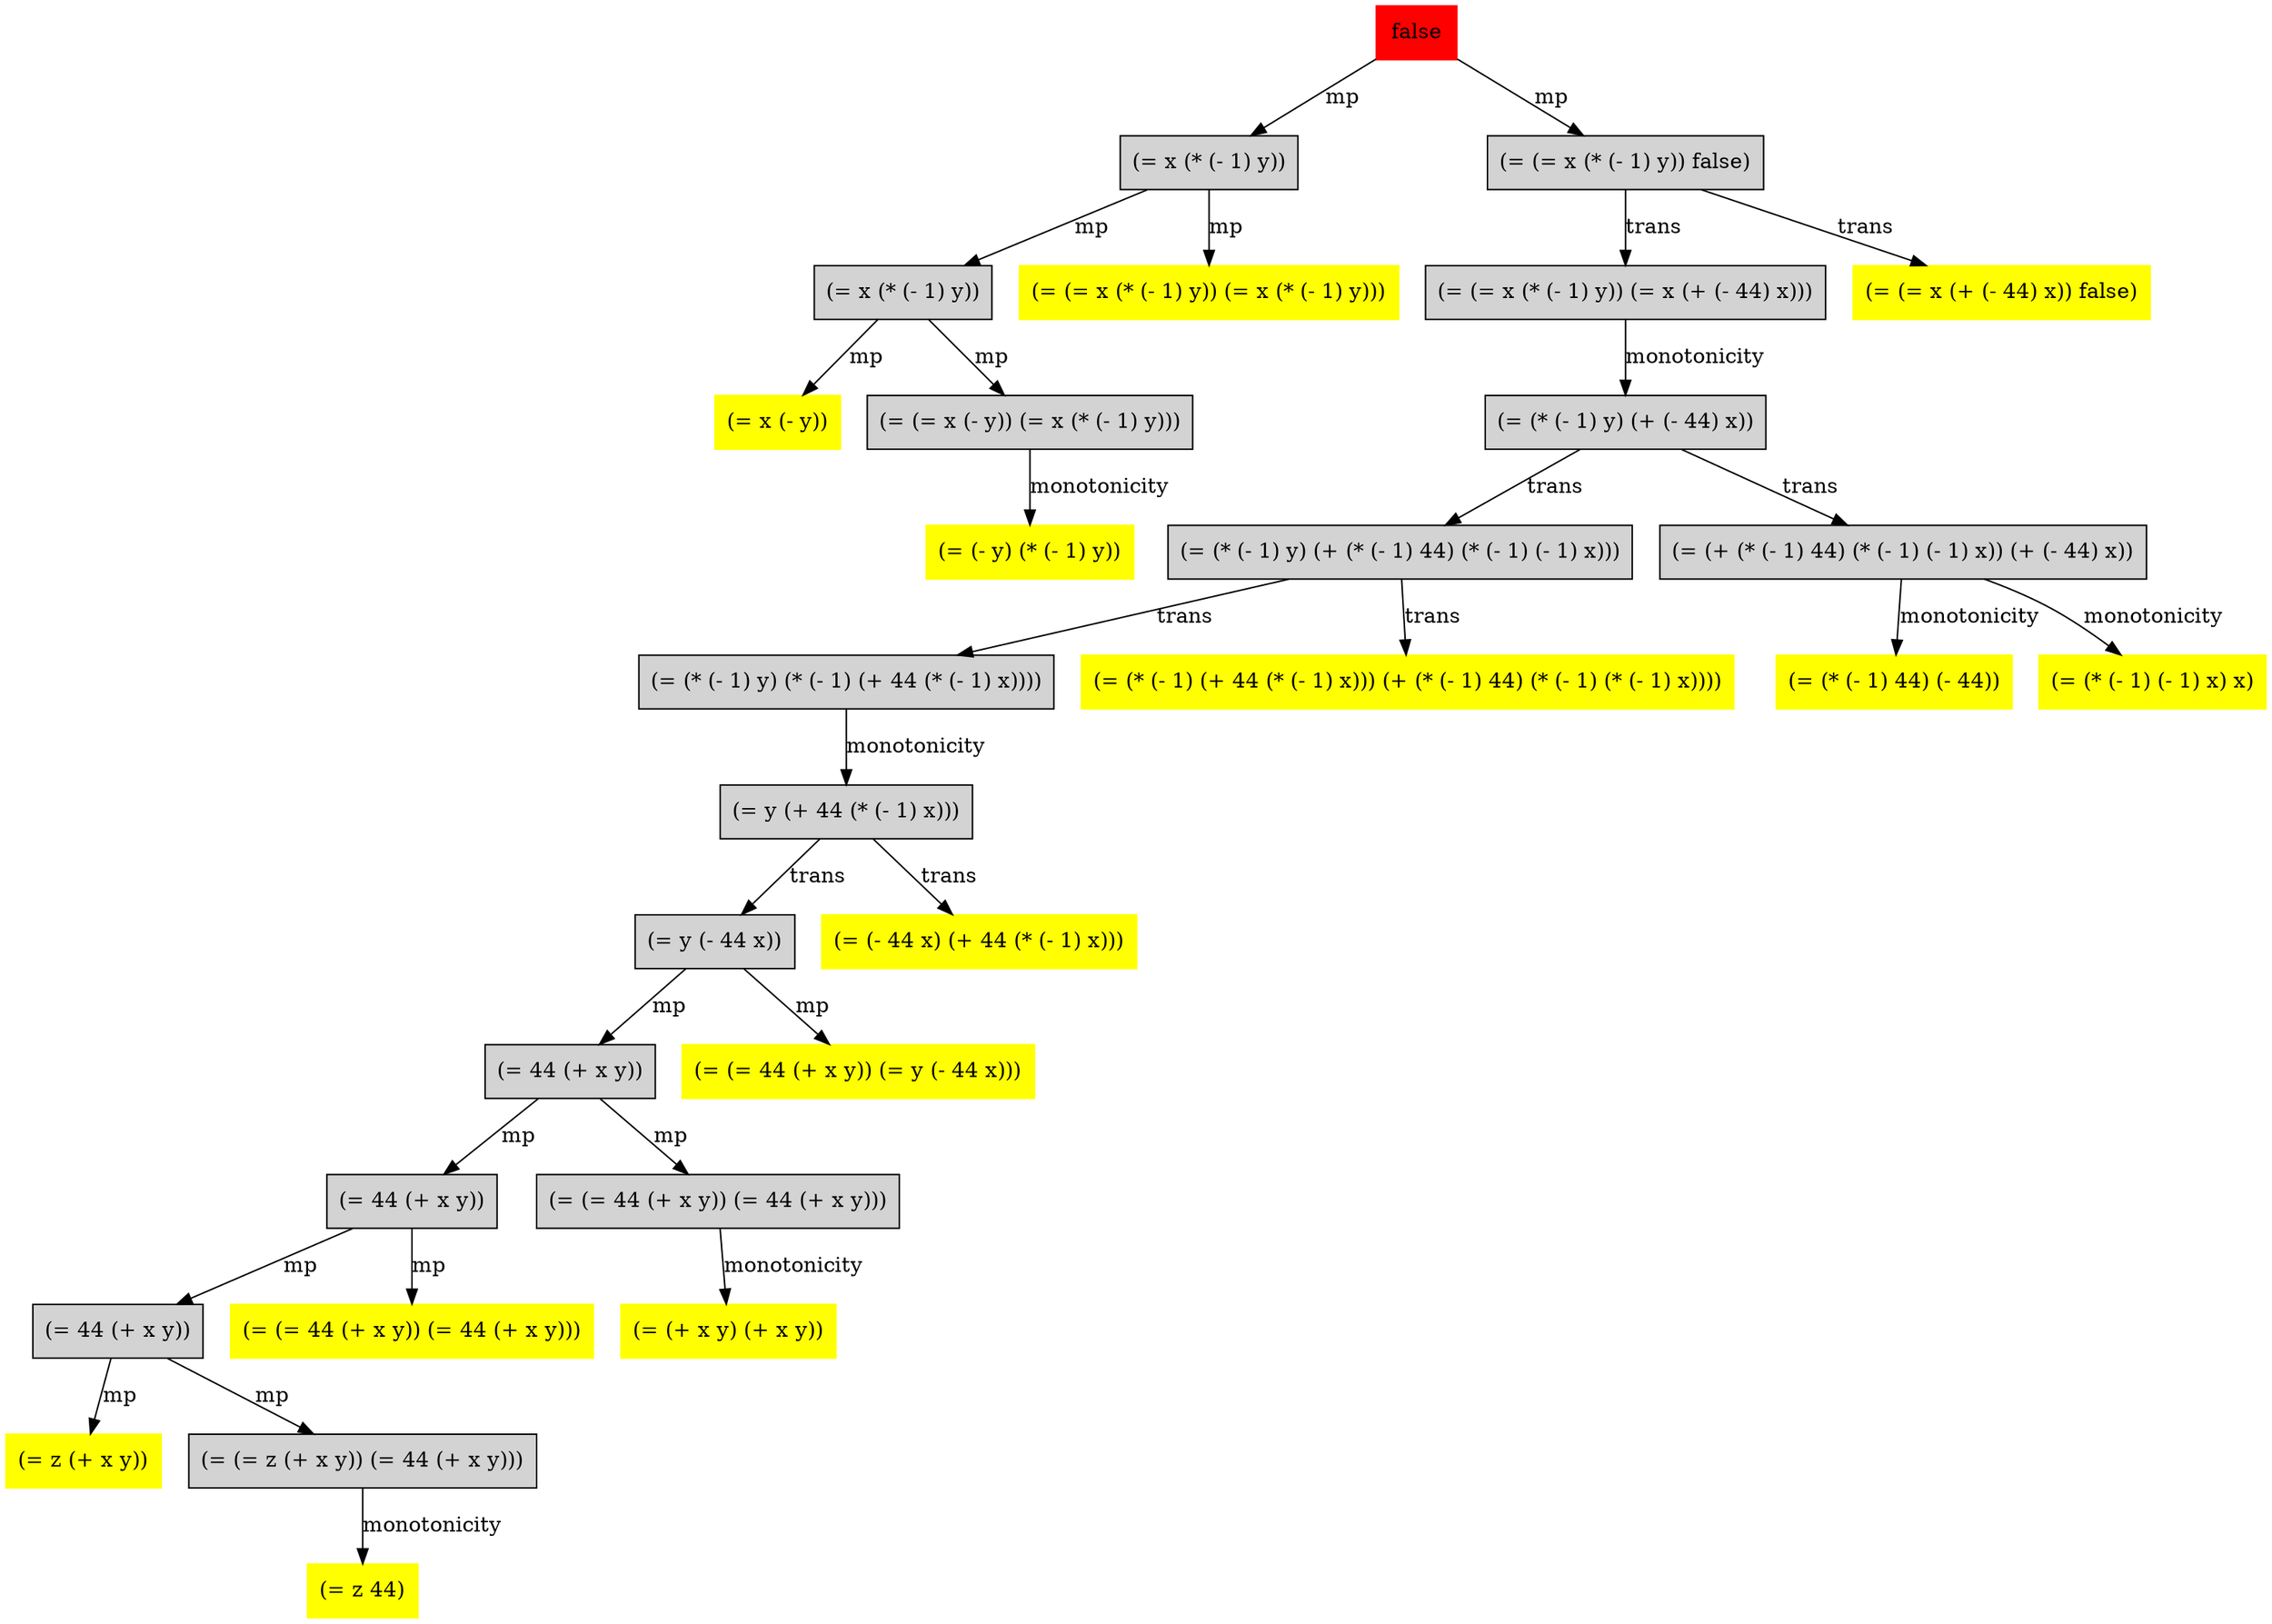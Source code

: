 digraph proof { 
node_0 [shape=box,style="filled",label="false"color="red"]
node_0 -> node_1[label="mp"];
node_0 -> node_2[label="mp"];
node_2 [shape=box,style="filled",label="(= (= x (* (- 1) y)) false)"]
node_2 -> node_3[label="trans"];
node_2 -> node_4[label="trans"];
node_4 [shape=box,style="filled",label="(= (= x (+ (- 44) x)) false)"color="yellow"]
node_3 [shape=box,style="filled",label="(= (= x (* (- 1) y)) (= x (+ (- 44) x)))"]
node_3 -> node_5[label="monotonicity"];
node_5 [shape=box,style="filled",label="(= (* (- 1) y) (+ (- 44) x))"]
node_5 -> node_6[label="trans"];
node_5 -> node_7[label="trans"];
node_7 [shape=box,style="filled",label="(= (+ (* (- 1) 44) (* (- 1) (- 1) x)) (+ (- 44) x))"]
node_7 -> node_8[label="monotonicity"];
node_7 -> node_9[label="monotonicity"];
node_9 [shape=box,style="filled",label="(= (* (- 1) (- 1) x) x)"color="yellow"]
node_8 [shape=box,style="filled",label="(= (* (- 1) 44) (- 44))"color="yellow"]
node_6 [shape=box,style="filled",label="(= (* (- 1) y) (+ (* (- 1) 44) (* (- 1) (- 1) x)))"]
node_6 -> node_10[label="trans"];
node_6 -> node_11[label="trans"];
node_11 [shape=box,style="filled",label="(= (* (- 1) (+ 44 (* (- 1) x))) (+ (* (- 1) 44) (* (- 1) (* (- 1) x))))"color="yellow"]
node_10 [shape=box,style="filled",label="(= (* (- 1) y) (* (- 1) (+ 44 (* (- 1) x))))"]
node_10 -> node_12[label="monotonicity"];
node_12 [shape=box,style="filled",label="(= y (+ 44 (* (- 1) x)))"]
node_12 -> node_13[label="trans"];
node_12 -> node_14[label="trans"];
node_14 [shape=box,style="filled",label="(= (- 44 x) (+ 44 (* (- 1) x)))"color="yellow"]
node_13 [shape=box,style="filled",label="(= y (- 44 x))"]
node_13 -> node_15[label="mp"];
node_13 -> node_16[label="mp"];
node_16 [shape=box,style="filled",label="(= (= 44 (+ x y)) (= y (- 44 x)))"color="yellow"]
node_15 [shape=box,style="filled",label="(= 44 (+ x y))"]
node_15 -> node_17[label="mp"];
node_15 -> node_18[label="mp"];
node_18 [shape=box,style="filled",label="(= (= 44 (+ x y)) (= 44 (+ x y)))"]
node_18 -> node_19[label="monotonicity"];
node_19 [shape=box,style="filled",label="(= (+ x y) (+ x y))"color="yellow"]
node_17 [shape=box,style="filled",label="(= 44 (+ x y))"]
node_17 -> node_20[label="mp"];
node_17 -> node_21[label="mp"];
node_21 [shape=box,style="filled",label="(= (= 44 (+ x y)) (= 44 (+ x y)))"color="yellow"]
node_20 [shape=box,style="filled",label="(= 44 (+ x y))"]
node_20 -> node_22[label="mp"];
node_20 -> node_23[label="mp"];
node_23 [shape=box,style="filled",label="(= (= z (+ x y)) (= 44 (+ x y)))"]
node_23 -> node_24[label="monotonicity"];
node_24 [shape=box,style="filled",label="(= z 44)"color="yellow"]
node_22 [shape=box,style="filled",label="(= z (+ x y))"color="yellow"]
node_1 [shape=box,style="filled",label="(= x (* (- 1) y))"]
node_1 -> node_25[label="mp"];
node_1 -> node_26[label="mp"];
node_26 [shape=box,style="filled",label="(= (= x (* (- 1) y)) (= x (* (- 1) y)))"color="yellow"]
node_25 [shape=box,style="filled",label="(= x (* (- 1) y))"]
node_25 -> node_27[label="mp"];
node_25 -> node_28[label="mp"];
node_28 [shape=box,style="filled",label="(= (= x (- y)) (= x (* (- 1) y)))"]
node_28 -> node_29[label="monotonicity"];
node_29 [shape=box,style="filled",label="(= (- y) (* (- 1) y))"color="yellow"]
node_27 [shape=box,style="filled",label="(= x (- y))"color="yellow"]

 } 

